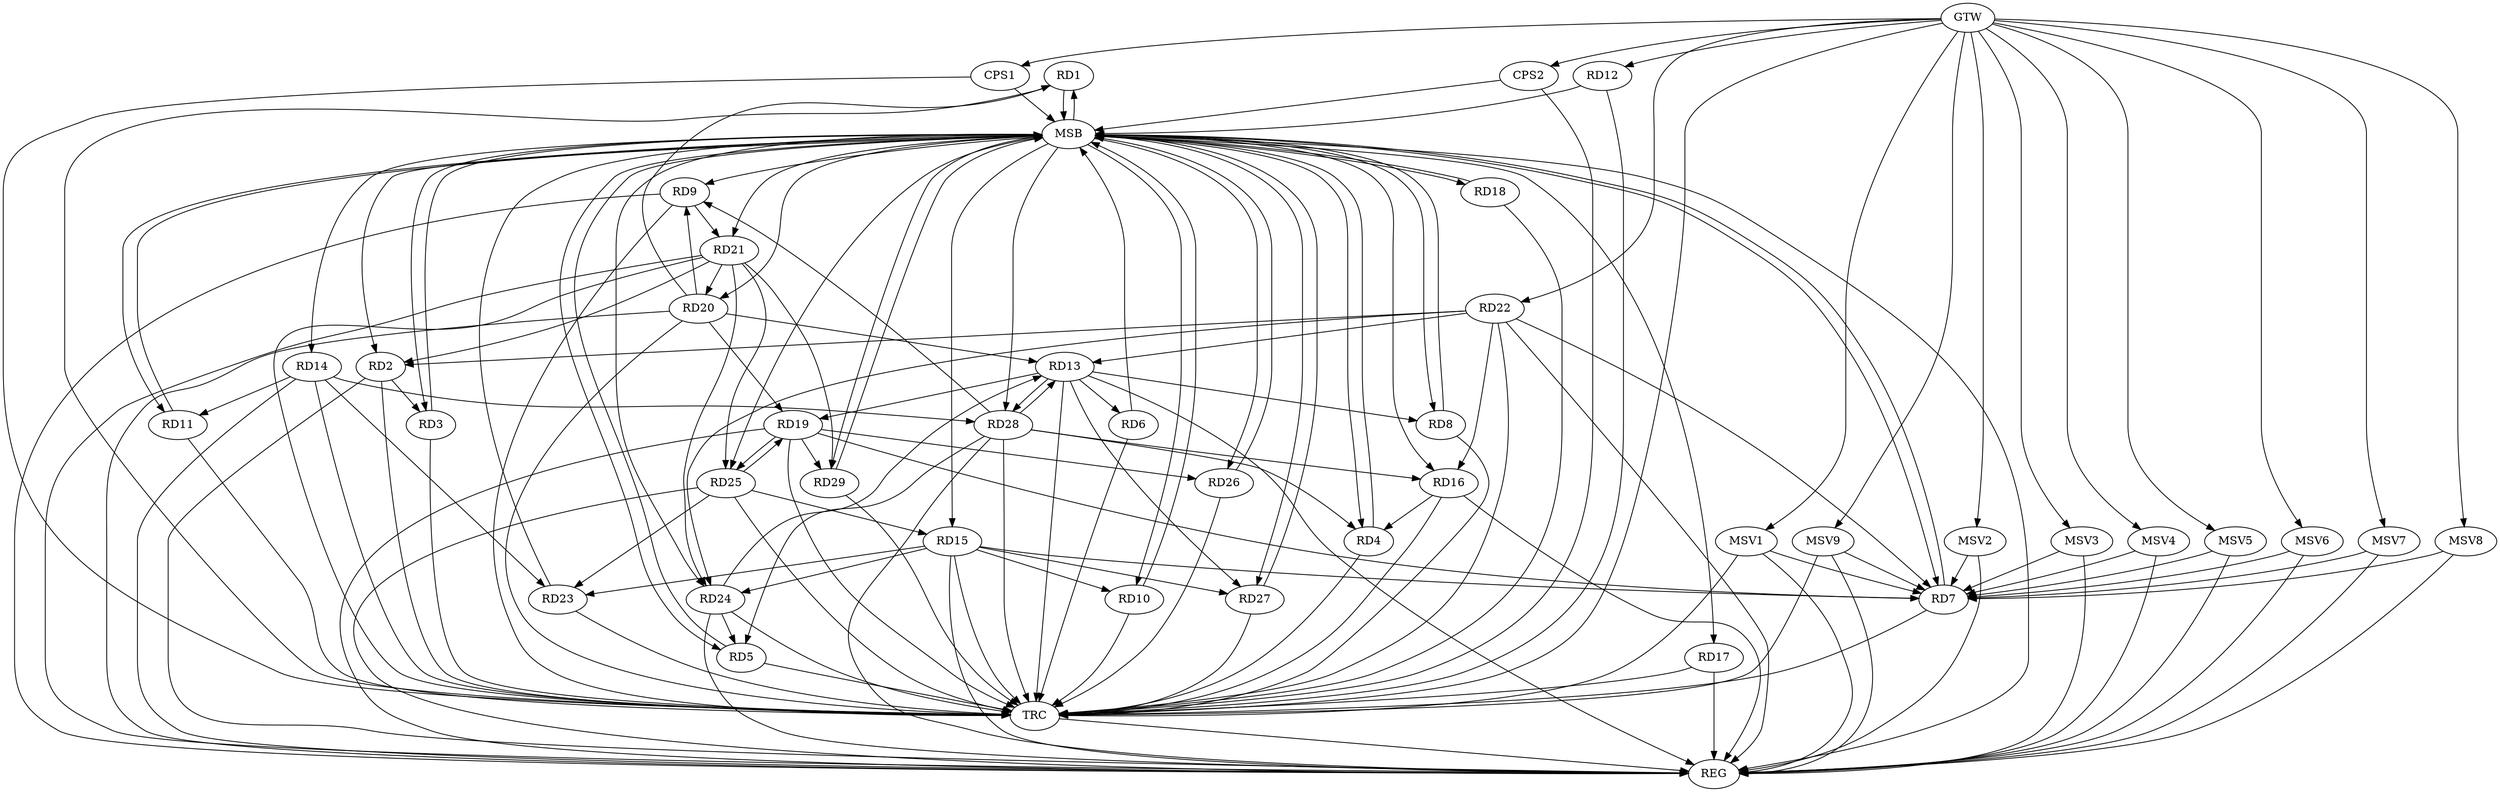strict digraph G {
  RD1 [ label="RD1" ];
  RD2 [ label="RD2" ];
  RD3 [ label="RD3" ];
  RD4 [ label="RD4" ];
  RD5 [ label="RD5" ];
  RD6 [ label="RD6" ];
  RD7 [ label="RD7" ];
  RD8 [ label="RD8" ];
  RD9 [ label="RD9" ];
  RD10 [ label="RD10" ];
  RD11 [ label="RD11" ];
  RD12 [ label="RD12" ];
  RD13 [ label="RD13" ];
  RD14 [ label="RD14" ];
  RD15 [ label="RD15" ];
  RD16 [ label="RD16" ];
  RD17 [ label="RD17" ];
  RD18 [ label="RD18" ];
  RD19 [ label="RD19" ];
  RD20 [ label="RD20" ];
  RD21 [ label="RD21" ];
  RD22 [ label="RD22" ];
  RD23 [ label="RD23" ];
  RD24 [ label="RD24" ];
  RD25 [ label="RD25" ];
  RD26 [ label="RD26" ];
  RD27 [ label="RD27" ];
  RD28 [ label="RD28" ];
  RD29 [ label="RD29" ];
  CPS1 [ label="CPS1" ];
  CPS2 [ label="CPS2" ];
  GTW [ label="GTW" ];
  REG [ label="REG" ];
  MSB [ label="MSB" ];
  TRC [ label="TRC" ];
  MSV1 [ label="MSV1" ];
  MSV2 [ label="MSV2" ];
  MSV3 [ label="MSV3" ];
  MSV4 [ label="MSV4" ];
  MSV5 [ label="MSV5" ];
  MSV6 [ label="MSV6" ];
  MSV7 [ label="MSV7" ];
  MSV8 [ label="MSV8" ];
  MSV9 [ label="MSV9" ];
  RD20 -> RD1;
  RD2 -> RD3;
  RD21 -> RD2;
  RD22 -> RD2;
  RD16 -> RD4;
  RD28 -> RD4;
  RD24 -> RD5;
  RD28 -> RD5;
  RD13 -> RD6;
  RD15 -> RD7;
  RD19 -> RD7;
  RD22 -> RD7;
  RD13 -> RD8;
  RD20 -> RD9;
  RD9 -> RD21;
  RD28 -> RD9;
  RD15 -> RD10;
  RD14 -> RD11;
  RD13 -> RD19;
  RD20 -> RD13;
  RD22 -> RD13;
  RD24 -> RD13;
  RD13 -> RD27;
  RD13 -> RD28;
  RD28 -> RD13;
  RD14 -> RD23;
  RD14 -> RD28;
  RD15 -> RD23;
  RD15 -> RD24;
  RD25 -> RD15;
  RD15 -> RD27;
  RD22 -> RD16;
  RD28 -> RD16;
  RD20 -> RD19;
  RD19 -> RD25;
  RD25 -> RD19;
  RD19 -> RD26;
  RD19 -> RD29;
  RD21 -> RD20;
  RD21 -> RD24;
  RD21 -> RD25;
  RD21 -> RD29;
  RD22 -> RD24;
  RD25 -> RD23;
  GTW -> RD12;
  GTW -> RD22;
  GTW -> CPS1;
  GTW -> CPS2;
  RD2 -> REG;
  RD9 -> REG;
  RD13 -> REG;
  RD14 -> REG;
  RD15 -> REG;
  RD16 -> REG;
  RD17 -> REG;
  RD19 -> REG;
  RD20 -> REG;
  RD21 -> REG;
  RD22 -> REG;
  RD24 -> REG;
  RD25 -> REG;
  RD28 -> REG;
  RD1 -> MSB;
  MSB -> RD26;
  MSB -> REG;
  RD3 -> MSB;
  MSB -> RD11;
  MSB -> RD15;
  MSB -> RD21;
  MSB -> RD29;
  RD4 -> MSB;
  MSB -> RD14;
  MSB -> RD20;
  RD5 -> MSB;
  MSB -> RD4;
  MSB -> RD9;
  RD6 -> MSB;
  MSB -> RD3;
  MSB -> RD28;
  RD7 -> MSB;
  MSB -> RD17;
  RD8 -> MSB;
  MSB -> RD10;
  MSB -> RD16;
  MSB -> RD18;
  MSB -> RD24;
  MSB -> RD25;
  RD10 -> MSB;
  RD11 -> MSB;
  MSB -> RD5;
  RD12 -> MSB;
  MSB -> RD2;
  RD18 -> MSB;
  RD23 -> MSB;
  MSB -> RD8;
  RD26 -> MSB;
  RD27 -> MSB;
  RD29 -> MSB;
  MSB -> RD1;
  MSB -> RD7;
  CPS1 -> MSB;
  CPS2 -> MSB;
  MSB -> RD27;
  RD1 -> TRC;
  RD2 -> TRC;
  RD3 -> TRC;
  RD4 -> TRC;
  RD5 -> TRC;
  RD6 -> TRC;
  RD7 -> TRC;
  RD8 -> TRC;
  RD9 -> TRC;
  RD10 -> TRC;
  RD11 -> TRC;
  RD12 -> TRC;
  RD13 -> TRC;
  RD14 -> TRC;
  RD15 -> TRC;
  RD16 -> TRC;
  RD17 -> TRC;
  RD18 -> TRC;
  RD19 -> TRC;
  RD20 -> TRC;
  RD21 -> TRC;
  RD22 -> TRC;
  RD23 -> TRC;
  RD24 -> TRC;
  RD25 -> TRC;
  RD26 -> TRC;
  RD27 -> TRC;
  RD28 -> TRC;
  RD29 -> TRC;
  CPS1 -> TRC;
  CPS2 -> TRC;
  GTW -> TRC;
  TRC -> REG;
  MSV1 -> RD7;
  GTW -> MSV1;
  MSV1 -> REG;
  MSV1 -> TRC;
  MSV2 -> RD7;
  GTW -> MSV2;
  MSV2 -> REG;
  MSV3 -> RD7;
  GTW -> MSV3;
  MSV3 -> REG;
  MSV4 -> RD7;
  MSV5 -> RD7;
  GTW -> MSV4;
  MSV4 -> REG;
  GTW -> MSV5;
  MSV5 -> REG;
  MSV6 -> RD7;
  GTW -> MSV6;
  MSV6 -> REG;
  MSV7 -> RD7;
  MSV8 -> RD7;
  GTW -> MSV7;
  MSV7 -> REG;
  GTW -> MSV8;
  MSV8 -> REG;
  MSV9 -> RD7;
  GTW -> MSV9;
  MSV9 -> REG;
  MSV9 -> TRC;
}
